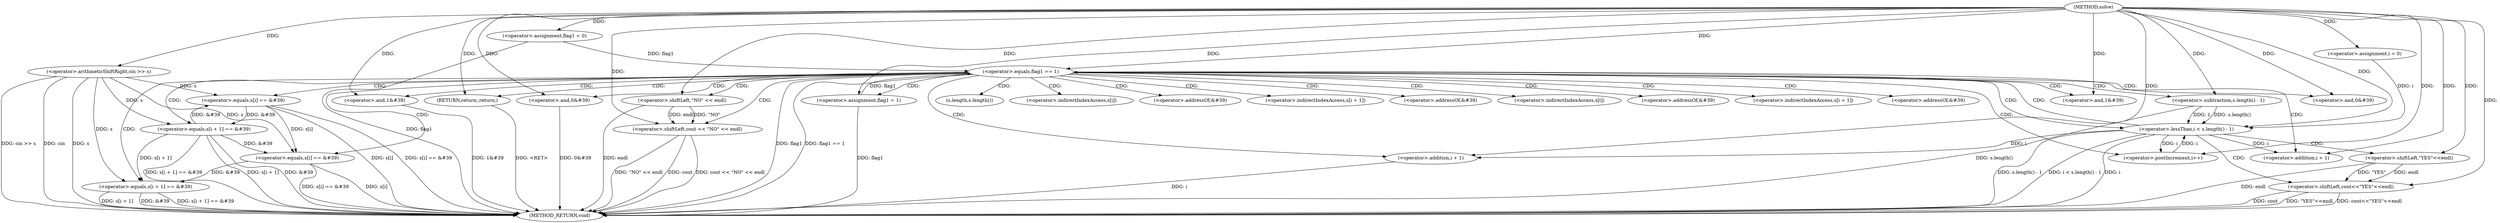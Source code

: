 digraph "solve" {  
"1000101" [label = "(METHOD,solve)" ]
"1000185" [label = "(METHOD_RETURN,void)" ]
"1000104" [label = "(<operator>.arithmeticShiftRight,cin >> s)" ]
"1000108" [label = "(<operator>.assignment,flag1 = 0)" ]
"1000180" [label = "(<operator>.shiftLeft,cout<<\"YES\"<<endl)" ]
"1000113" [label = "(<operator>.assignment,i = 0)" ]
"1000116" [label = "(<operator>.lessThan,i < s.length() - 1)" ]
"1000121" [label = "(<operator>.postIncrement,i++)" ]
"1000156" [label = "(<operator>.equals,s[i] == &#39)" ]
"1000162" [label = "(<operator>.and,1&#39)" ]
"1000165" [label = "(<operator>.equals,s[i + 1] == &#39)" ]
"1000173" [label = "(<operator>.and,1&#39)" ]
"1000182" [label = "(<operator>.shiftLeft,\"YES\"<<endl)" ]
"1000118" [label = "(<operator>.subtraction,s.length() - 1)" ]
"1000125" [label = "(<operator>.equals,flag1 == 1)" ]
"1000177" [label = "(<operator>.assignment,flag1 = 1)" ]
"1000129" [label = "(<operator>.equals,s[i] == &#39)" ]
"1000135" [label = "(<operator>.and,0&#39)" ]
"1000138" [label = "(<operator>.equals,s[i + 1] == &#39)" ]
"1000146" [label = "(<operator>.and,0&#39)" ]
"1000150" [label = "(<operator>.shiftLeft,cout << \"NO\" << endl)" ]
"1000155" [label = "(RETURN,return;,return;)" ]
"1000168" [label = "(<operator>.addition,i + 1)" ]
"1000141" [label = "(<operator>.addition,i + 1)" ]
"1000152" [label = "(<operator>.shiftLeft,\"NO\" << endl)" ]
"1000119" [label = "(s.length,s.length())" ]
"1000157" [label = "(<operator>.indirectIndexAccess,s[i])" ]
"1000160" [label = "(<operator>.addressOf,&#39)" ]
"1000166" [label = "(<operator>.indirectIndexAccess,s[i + 1])" ]
"1000171" [label = "(<operator>.addressOf,&#39)" ]
"1000130" [label = "(<operator>.indirectIndexAccess,s[i])" ]
"1000133" [label = "(<operator>.addressOf,&#39)" ]
"1000139" [label = "(<operator>.indirectIndexAccess,s[i + 1])" ]
"1000144" [label = "(<operator>.addressOf,&#39)" ]
  "1000155" -> "1000185"  [ label = "DDG: <RET>"] 
  "1000104" -> "1000185"  [ label = "DDG: s"] 
  "1000104" -> "1000185"  [ label = "DDG: cin >> s"] 
  "1000108" -> "1000185"  [ label = "DDG: flag1"] 
  "1000116" -> "1000185"  [ label = "DDG: i"] 
  "1000118" -> "1000185"  [ label = "DDG: s.length()"] 
  "1000116" -> "1000185"  [ label = "DDG: s.length() - 1"] 
  "1000116" -> "1000185"  [ label = "DDG: i < s.length() - 1"] 
  "1000180" -> "1000185"  [ label = "DDG: cout"] 
  "1000182" -> "1000185"  [ label = "DDG: endl"] 
  "1000180" -> "1000185"  [ label = "DDG: \"YES\"<<endl"] 
  "1000180" -> "1000185"  [ label = "DDG: cout<<\"YES\"<<endl"] 
  "1000125" -> "1000185"  [ label = "DDG: flag1"] 
  "1000125" -> "1000185"  [ label = "DDG: flag1 == 1"] 
  "1000156" -> "1000185"  [ label = "DDG: s[i]"] 
  "1000156" -> "1000185"  [ label = "DDG: s[i] == &#39"] 
  "1000165" -> "1000185"  [ label = "DDG: s[i + 1]"] 
  "1000165" -> "1000185"  [ label = "DDG: &#39"] 
  "1000165" -> "1000185"  [ label = "DDG: s[i + 1] == &#39"] 
  "1000173" -> "1000185"  [ label = "DDG: 1&#39"] 
  "1000177" -> "1000185"  [ label = "DDG: flag1"] 
  "1000129" -> "1000185"  [ label = "DDG: s[i]"] 
  "1000129" -> "1000185"  [ label = "DDG: s[i] == &#39"] 
  "1000141" -> "1000185"  [ label = "DDG: i"] 
  "1000138" -> "1000185"  [ label = "DDG: s[i + 1]"] 
  "1000138" -> "1000185"  [ label = "DDG: &#39"] 
  "1000138" -> "1000185"  [ label = "DDG: s[i + 1] == &#39"] 
  "1000146" -> "1000185"  [ label = "DDG: 0&#39"] 
  "1000150" -> "1000185"  [ label = "DDG: cout"] 
  "1000152" -> "1000185"  [ label = "DDG: endl"] 
  "1000150" -> "1000185"  [ label = "DDG: \"NO\" << endl"] 
  "1000150" -> "1000185"  [ label = "DDG: cout << \"NO\" << endl"] 
  "1000104" -> "1000185"  [ label = "DDG: cin"] 
  "1000101" -> "1000108"  [ label = "DDG: "] 
  "1000101" -> "1000104"  [ label = "DDG: "] 
  "1000101" -> "1000113"  [ label = "DDG: "] 
  "1000101" -> "1000180"  [ label = "DDG: "] 
  "1000182" -> "1000180"  [ label = "DDG: \"YES\""] 
  "1000182" -> "1000180"  [ label = "DDG: endl"] 
  "1000113" -> "1000116"  [ label = "DDG: i"] 
  "1000121" -> "1000116"  [ label = "DDG: i"] 
  "1000101" -> "1000116"  [ label = "DDG: "] 
  "1000118" -> "1000116"  [ label = "DDG: 1"] 
  "1000118" -> "1000116"  [ label = "DDG: s.length()"] 
  "1000101" -> "1000121"  [ label = "DDG: "] 
  "1000116" -> "1000121"  [ label = "DDG: i"] 
  "1000101" -> "1000182"  [ label = "DDG: "] 
  "1000101" -> "1000118"  [ label = "DDG: "] 
  "1000104" -> "1000156"  [ label = "DDG: s"] 
  "1000165" -> "1000156"  [ label = "DDG: &#39"] 
  "1000101" -> "1000162"  [ label = "DDG: "] 
  "1000104" -> "1000165"  [ label = "DDG: s"] 
  "1000156" -> "1000165"  [ label = "DDG: &#39"] 
  "1000101" -> "1000173"  [ label = "DDG: "] 
  "1000101" -> "1000177"  [ label = "DDG: "] 
  "1000108" -> "1000125"  [ label = "DDG: flag1"] 
  "1000177" -> "1000125"  [ label = "DDG: flag1"] 
  "1000101" -> "1000125"  [ label = "DDG: "] 
  "1000104" -> "1000129"  [ label = "DDG: s"] 
  "1000156" -> "1000129"  [ label = "DDG: s[i]"] 
  "1000165" -> "1000129"  [ label = "DDG: &#39"] 
  "1000101" -> "1000135"  [ label = "DDG: "] 
  "1000104" -> "1000138"  [ label = "DDG: s"] 
  "1000165" -> "1000138"  [ label = "DDG: s[i + 1]"] 
  "1000129" -> "1000138"  [ label = "DDG: &#39"] 
  "1000101" -> "1000146"  [ label = "DDG: "] 
  "1000101" -> "1000155"  [ label = "DDG: "] 
  "1000116" -> "1000168"  [ label = "DDG: i"] 
  "1000101" -> "1000168"  [ label = "DDG: "] 
  "1000101" -> "1000150"  [ label = "DDG: "] 
  "1000152" -> "1000150"  [ label = "DDG: endl"] 
  "1000152" -> "1000150"  [ label = "DDG: \"NO\""] 
  "1000116" -> "1000141"  [ label = "DDG: i"] 
  "1000101" -> "1000141"  [ label = "DDG: "] 
  "1000101" -> "1000152"  [ label = "DDG: "] 
  "1000116" -> "1000125"  [ label = "CDG: "] 
  "1000116" -> "1000182"  [ label = "CDG: "] 
  "1000116" -> "1000180"  [ label = "CDG: "] 
  "1000125" -> "1000156"  [ label = "CDG: "] 
  "1000125" -> "1000141"  [ label = "CDG: "] 
  "1000125" -> "1000152"  [ label = "CDG: "] 
  "1000125" -> "1000119"  [ label = "CDG: "] 
  "1000125" -> "1000150"  [ label = "CDG: "] 
  "1000125" -> "1000166"  [ label = "CDG: "] 
  "1000125" -> "1000139"  [ label = "CDG: "] 
  "1000125" -> "1000135"  [ label = "CDG: "] 
  "1000125" -> "1000133"  [ label = "CDG: "] 
  "1000125" -> "1000118"  [ label = "CDG: "] 
  "1000125" -> "1000144"  [ label = "CDG: "] 
  "1000125" -> "1000165"  [ label = "CDG: "] 
  "1000125" -> "1000157"  [ label = "CDG: "] 
  "1000125" -> "1000121"  [ label = "CDG: "] 
  "1000125" -> "1000168"  [ label = "CDG: "] 
  "1000125" -> "1000116"  [ label = "CDG: "] 
  "1000125" -> "1000173"  [ label = "CDG: "] 
  "1000125" -> "1000155"  [ label = "CDG: "] 
  "1000125" -> "1000129"  [ label = "CDG: "] 
  "1000125" -> "1000160"  [ label = "CDG: "] 
  "1000125" -> "1000171"  [ label = "CDG: "] 
  "1000125" -> "1000130"  [ label = "CDG: "] 
  "1000125" -> "1000177"  [ label = "CDG: "] 
  "1000125" -> "1000146"  [ label = "CDG: "] 
  "1000125" -> "1000162"  [ label = "CDG: "] 
  "1000125" -> "1000138"  [ label = "CDG: "] 
}
